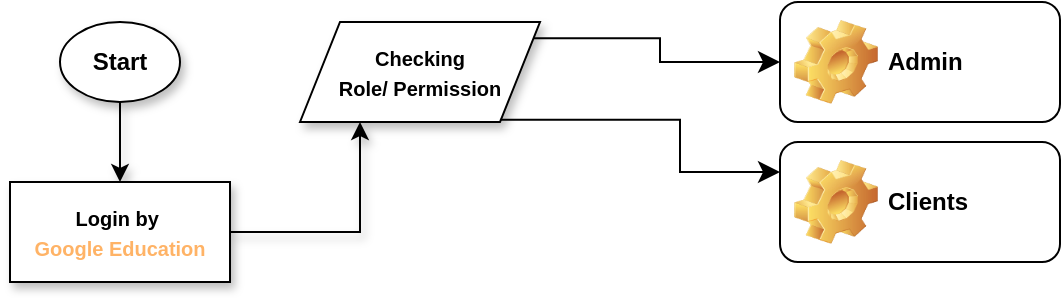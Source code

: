 <mxfile version="26.1.1">
  <diagram id="C5RBs43oDa-KdzZeNtuy" name="Page-1">
    <mxGraphModel dx="1097" dy="575" grid="1" gridSize="10" guides="1" tooltips="1" connect="1" arrows="1" fold="1" page="1" pageScale="1" pageWidth="827" pageHeight="1169" math="0" shadow="0">
      <root>
        <mxCell id="WIyWlLk6GJQsqaUBKTNV-0" />
        <mxCell id="WIyWlLk6GJQsqaUBKTNV-1" parent="WIyWlLk6GJQsqaUBKTNV-0" />
        <mxCell id="esq4DEs6tMJ4NNBgiMNg-6" style="edgeStyle=orthogonalEdgeStyle;rounded=0;orthogonalLoop=1;jettySize=auto;html=1;exitX=0.5;exitY=1;exitDx=0;exitDy=0;entryX=0.5;entryY=0;entryDx=0;entryDy=0;shadow=1;" edge="1" parent="WIyWlLk6GJQsqaUBKTNV-1" source="esq4DEs6tMJ4NNBgiMNg-0" target="esq4DEs6tMJ4NNBgiMNg-3">
          <mxGeometry relative="1" as="geometry" />
        </mxCell>
        <mxCell id="esq4DEs6tMJ4NNBgiMNg-0" value="&lt;b&gt;Start&lt;/b&gt;" style="ellipse;whiteSpace=wrap;html=1;shadow=1;" vertex="1" parent="WIyWlLk6GJQsqaUBKTNV-1">
          <mxGeometry x="50" y="20" width="60" height="40" as="geometry" />
        </mxCell>
        <mxCell id="esq4DEs6tMJ4NNBgiMNg-8" style="edgeStyle=orthogonalEdgeStyle;rounded=0;orthogonalLoop=1;jettySize=auto;html=1;exitX=1;exitY=0.5;exitDx=0;exitDy=0;entryX=0.25;entryY=1;entryDx=0;entryDy=0;shadow=1;" edge="1" parent="WIyWlLk6GJQsqaUBKTNV-1" source="esq4DEs6tMJ4NNBgiMNg-3" target="esq4DEs6tMJ4NNBgiMNg-7">
          <mxGeometry relative="1" as="geometry" />
        </mxCell>
        <mxCell id="esq4DEs6tMJ4NNBgiMNg-3" value="&lt;b&gt;&lt;font style=&quot;font-size: 10px;&quot;&gt;Login by&amp;nbsp;&lt;/font&gt;&lt;/b&gt;&lt;div&gt;&lt;b&gt;&lt;font style=&quot;font-size: 10px; color: rgb(255, 179, 102);&quot;&gt;Google Education&lt;/font&gt;&lt;/b&gt;&lt;/div&gt;" style="shape=process;whiteSpace=wrap;html=1;backgroundOutline=1;size=0;shadow=1;" vertex="1" parent="WIyWlLk6GJQsqaUBKTNV-1">
          <mxGeometry x="25" y="100" width="110" height="50" as="geometry" />
        </mxCell>
        <mxCell id="esq4DEs6tMJ4NNBgiMNg-7" value="&lt;b&gt;&lt;font style=&quot;font-size: 10px;&quot;&gt;Checking&lt;/font&gt;&lt;/b&gt;&lt;div&gt;&lt;b&gt;&lt;font style=&quot;font-size: 10px;&quot;&gt;Role/ Permission&lt;/font&gt;&lt;/b&gt;&lt;/div&gt;" style="shape=parallelogram;perimeter=parallelogramPerimeter;whiteSpace=wrap;html=1;fixedSize=1;shadow=1;" vertex="1" parent="WIyWlLk6GJQsqaUBKTNV-1">
          <mxGeometry x="170" y="20" width="120" height="50" as="geometry" />
        </mxCell>
        <mxCell id="esq4DEs6tMJ4NNBgiMNg-10" value="" style="edgeStyle=orthogonalEdgeStyle;elbow=horizontal;endArrow=classic;html=1;rounded=0;endSize=8;startSize=8;exitX=0.974;exitY=0.162;exitDx=0;exitDy=0;exitPerimeter=0;" edge="1" parent="WIyWlLk6GJQsqaUBKTNV-1" source="esq4DEs6tMJ4NNBgiMNg-7" target="esq4DEs6tMJ4NNBgiMNg-12">
          <mxGeometry width="50" height="50" relative="1" as="geometry">
            <mxPoint x="320" y="20" as="sourcePoint" />
            <mxPoint x="400" y="75" as="targetPoint" />
          </mxGeometry>
        </mxCell>
        <mxCell id="esq4DEs6tMJ4NNBgiMNg-11" value="" style="edgeStyle=elbowEdgeStyle;elbow=horizontal;endArrow=classic;html=1;curved=0;rounded=0;endSize=8;startSize=8;exitX=0.833;exitY=0.977;exitDx=0;exitDy=0;entryX=0;entryY=0.25;entryDx=0;entryDy=0;exitPerimeter=0;" edge="1" parent="WIyWlLk6GJQsqaUBKTNV-1" source="esq4DEs6tMJ4NNBgiMNg-7" target="esq4DEs6tMJ4NNBgiMNg-13">
          <mxGeometry width="50" height="50" relative="1" as="geometry">
            <mxPoint x="320" y="20" as="sourcePoint" />
            <mxPoint x="400" y="125" as="targetPoint" />
            <Array as="points">
              <mxPoint x="360" y="70" />
            </Array>
          </mxGeometry>
        </mxCell>
        <mxCell id="esq4DEs6tMJ4NNBgiMNg-12" value="Admin" style="label;whiteSpace=wrap;html=1;image=img/clipart/Gear_128x128.png" vertex="1" parent="WIyWlLk6GJQsqaUBKTNV-1">
          <mxGeometry x="410" y="10" width="140" height="60" as="geometry" />
        </mxCell>
        <mxCell id="esq4DEs6tMJ4NNBgiMNg-13" value="Clients" style="label;whiteSpace=wrap;html=1;image=img/clipart/Gear_128x128.png" vertex="1" parent="WIyWlLk6GJQsqaUBKTNV-1">
          <mxGeometry x="410" y="80" width="140" height="60" as="geometry" />
        </mxCell>
      </root>
    </mxGraphModel>
  </diagram>
</mxfile>
